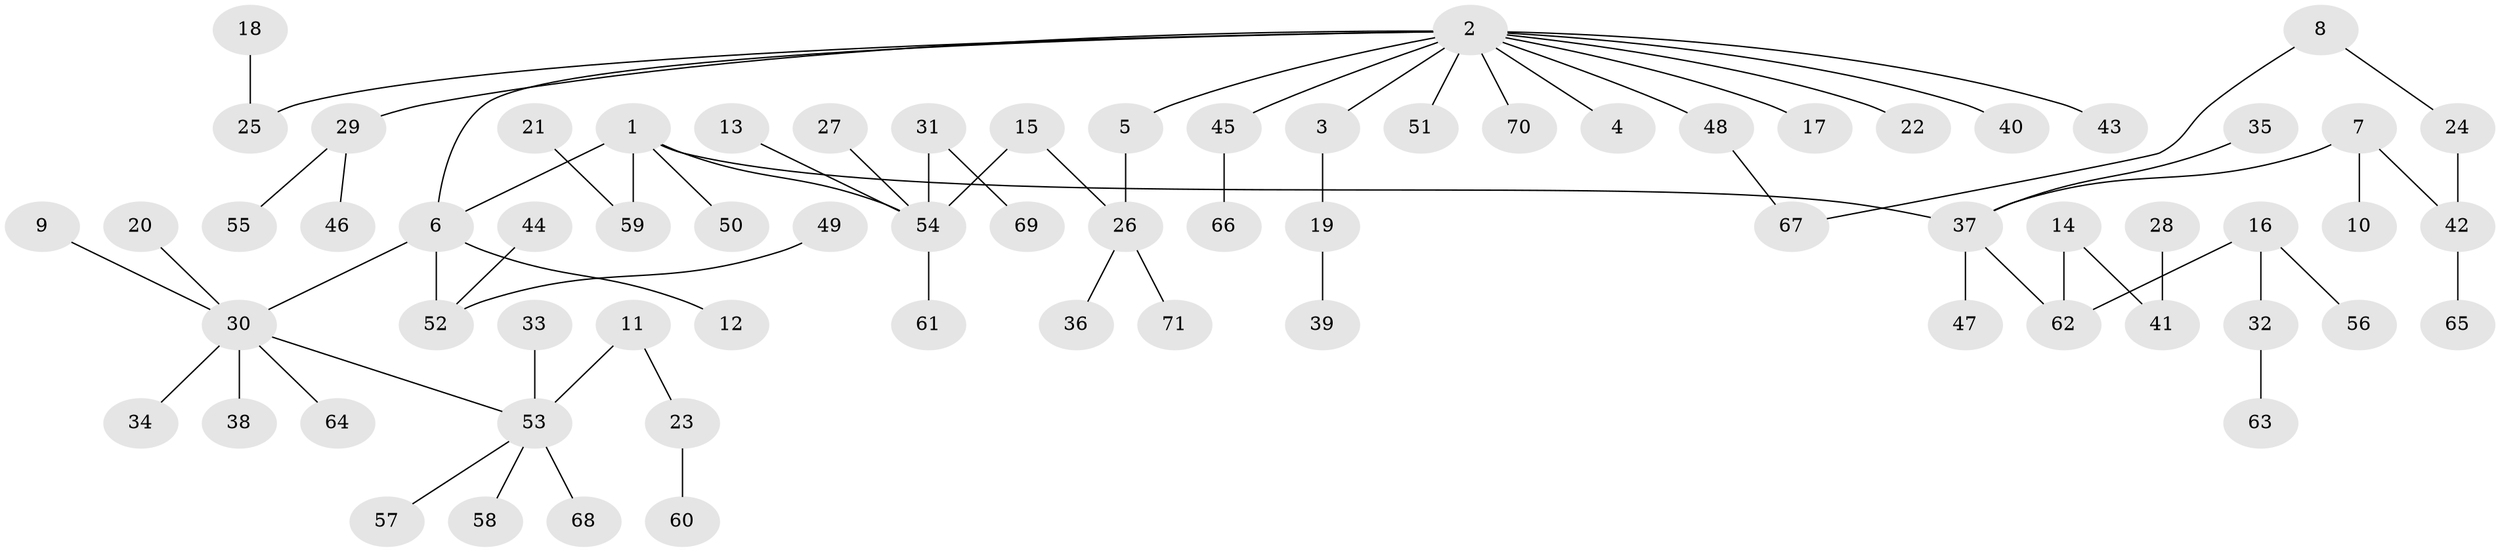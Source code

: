 // original degree distribution, {7: 0.014084507042253521, 5: 0.035211267605633804, 6: 0.014084507042253521, 3: 0.11971830985915492, 2: 0.3028169014084507, 4: 0.04225352112676056, 1: 0.4647887323943662, 8: 0.007042253521126761}
// Generated by graph-tools (version 1.1) at 2025/25/03/09/25 03:25:36]
// undirected, 71 vertices, 72 edges
graph export_dot {
graph [start="1"]
  node [color=gray90,style=filled];
  1;
  2;
  3;
  4;
  5;
  6;
  7;
  8;
  9;
  10;
  11;
  12;
  13;
  14;
  15;
  16;
  17;
  18;
  19;
  20;
  21;
  22;
  23;
  24;
  25;
  26;
  27;
  28;
  29;
  30;
  31;
  32;
  33;
  34;
  35;
  36;
  37;
  38;
  39;
  40;
  41;
  42;
  43;
  44;
  45;
  46;
  47;
  48;
  49;
  50;
  51;
  52;
  53;
  54;
  55;
  56;
  57;
  58;
  59;
  60;
  61;
  62;
  63;
  64;
  65;
  66;
  67;
  68;
  69;
  70;
  71;
  1 -- 6 [weight=1.0];
  1 -- 37 [weight=1.0];
  1 -- 50 [weight=1.0];
  1 -- 54 [weight=1.0];
  1 -- 59 [weight=1.0];
  2 -- 3 [weight=1.0];
  2 -- 4 [weight=1.0];
  2 -- 5 [weight=1.0];
  2 -- 6 [weight=1.0];
  2 -- 17 [weight=1.0];
  2 -- 22 [weight=1.0];
  2 -- 25 [weight=1.0];
  2 -- 29 [weight=1.0];
  2 -- 40 [weight=1.0];
  2 -- 43 [weight=1.0];
  2 -- 45 [weight=1.0];
  2 -- 48 [weight=1.0];
  2 -- 51 [weight=1.0];
  2 -- 70 [weight=1.0];
  3 -- 19 [weight=1.0];
  5 -- 26 [weight=1.0];
  6 -- 12 [weight=1.0];
  6 -- 30 [weight=1.0];
  6 -- 52 [weight=1.0];
  7 -- 10 [weight=1.0];
  7 -- 37 [weight=1.0];
  7 -- 42 [weight=1.0];
  8 -- 24 [weight=1.0];
  8 -- 67 [weight=1.0];
  9 -- 30 [weight=1.0];
  11 -- 23 [weight=1.0];
  11 -- 53 [weight=1.0];
  13 -- 54 [weight=1.0];
  14 -- 41 [weight=1.0];
  14 -- 62 [weight=1.0];
  15 -- 26 [weight=1.0];
  15 -- 54 [weight=1.0];
  16 -- 32 [weight=1.0];
  16 -- 56 [weight=1.0];
  16 -- 62 [weight=1.0];
  18 -- 25 [weight=1.0];
  19 -- 39 [weight=1.0];
  20 -- 30 [weight=1.0];
  21 -- 59 [weight=1.0];
  23 -- 60 [weight=1.0];
  24 -- 42 [weight=1.0];
  26 -- 36 [weight=1.0];
  26 -- 71 [weight=1.0];
  27 -- 54 [weight=1.0];
  28 -- 41 [weight=1.0];
  29 -- 46 [weight=1.0];
  29 -- 55 [weight=1.0];
  30 -- 34 [weight=1.0];
  30 -- 38 [weight=1.0];
  30 -- 53 [weight=1.0];
  30 -- 64 [weight=1.0];
  31 -- 54 [weight=1.0];
  31 -- 69 [weight=1.0];
  32 -- 63 [weight=1.0];
  33 -- 53 [weight=1.0];
  35 -- 37 [weight=1.0];
  37 -- 47 [weight=1.0];
  37 -- 62 [weight=1.0];
  42 -- 65 [weight=1.0];
  44 -- 52 [weight=1.0];
  45 -- 66 [weight=1.0];
  48 -- 67 [weight=1.0];
  49 -- 52 [weight=1.0];
  53 -- 57 [weight=1.0];
  53 -- 58 [weight=1.0];
  53 -- 68 [weight=1.0];
  54 -- 61 [weight=1.0];
}
